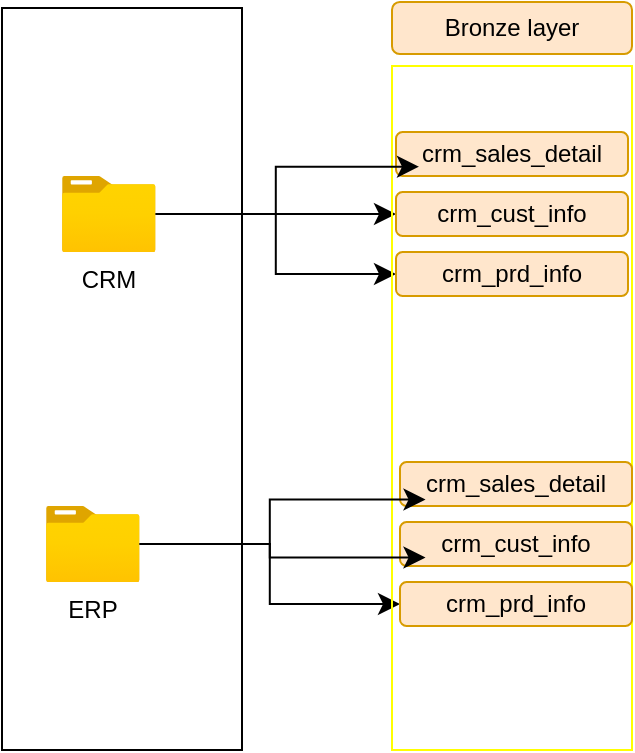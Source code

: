<mxfile version="28.0.7">
  <diagram name="Page-1" id="hui1EJ4zWyZHraNVzbfI">
    <mxGraphModel dx="693" dy="1116" grid="0" gridSize="10" guides="1" tooltips="1" connect="1" arrows="1" fold="1" page="0" pageScale="1" pageWidth="850" pageHeight="1100" math="0" shadow="0">
      <root>
        <mxCell id="0" />
        <mxCell id="1" parent="0" />
        <mxCell id="j9YtMtbXiyKIqVQSm7Ar-1" value="" style="rounded=0;whiteSpace=wrap;html=1;" vertex="1" parent="1">
          <mxGeometry x="203" y="-9" width="120" height="371" as="geometry" />
        </mxCell>
        <mxCell id="j9YtMtbXiyKIqVQSm7Ar-10" style="edgeStyle=none;curved=1;rounded=0;orthogonalLoop=1;jettySize=auto;html=1;fontSize=12;startSize=8;endSize=8;" edge="1" parent="1" source="j9YtMtbXiyKIqVQSm7Ar-2" target="j9YtMtbXiyKIqVQSm7Ar-6">
          <mxGeometry relative="1" as="geometry" />
        </mxCell>
        <mxCell id="j9YtMtbXiyKIqVQSm7Ar-16" style="edgeStyle=orthogonalEdgeStyle;rounded=0;orthogonalLoop=1;jettySize=auto;html=1;entryX=0;entryY=0.5;entryDx=0;entryDy=0;fontSize=12;startSize=8;endSize=8;" edge="1" parent="1" source="j9YtMtbXiyKIqVQSm7Ar-2" target="j9YtMtbXiyKIqVQSm7Ar-7">
          <mxGeometry relative="1" as="geometry" />
        </mxCell>
        <mxCell id="j9YtMtbXiyKIqVQSm7Ar-2" value="CRM" style="image;aspect=fixed;html=1;points=[];align=center;fontSize=12;image=img/lib/azure2/general/Folder_Blank.svg;" vertex="1" parent="1">
          <mxGeometry x="233" y="75" width="46.82" height="38" as="geometry" />
        </mxCell>
        <mxCell id="j9YtMtbXiyKIqVQSm7Ar-23" style="edgeStyle=orthogonalEdgeStyle;rounded=0;orthogonalLoop=1;jettySize=auto;html=1;fontSize=12;startSize=8;endSize=8;" edge="1" parent="1" source="j9YtMtbXiyKIqVQSm7Ar-3" target="j9YtMtbXiyKIqVQSm7Ar-19">
          <mxGeometry relative="1" as="geometry" />
        </mxCell>
        <mxCell id="j9YtMtbXiyKIqVQSm7Ar-3" value="ERP" style="image;aspect=fixed;html=1;points=[];align=center;fontSize=12;image=img/lib/azure2/general/Folder_Blank.svg;" vertex="1" parent="1">
          <mxGeometry x="225" y="240" width="46.82" height="38" as="geometry" />
        </mxCell>
        <mxCell id="j9YtMtbXiyKIqVQSm7Ar-4" value="" style="rounded=0;whiteSpace=wrap;html=1;movable=1;resizable=1;rotatable=1;deletable=1;editable=1;locked=0;connectable=1;fillColor=none;strokeColor=light-dark(#ffff00, #ededed);" vertex="1" parent="1">
          <mxGeometry x="398" y="20" width="120" height="342" as="geometry" />
        </mxCell>
        <mxCell id="j9YtMtbXiyKIqVQSm7Ar-5" value="crm_sales_detail" style="rounded=1;whiteSpace=wrap;html=1;fillColor=#ffe6cc;strokeColor=#d79b00;" vertex="1" parent="1">
          <mxGeometry x="400" y="53" width="116" height="22" as="geometry" />
        </mxCell>
        <mxCell id="j9YtMtbXiyKIqVQSm7Ar-6" value="crm_cust_info" style="rounded=1;whiteSpace=wrap;html=1;fillColor=#ffe6cc;strokeColor=#d79b00;" vertex="1" parent="1">
          <mxGeometry x="400" y="83" width="116" height="22" as="geometry" />
        </mxCell>
        <mxCell id="j9YtMtbXiyKIqVQSm7Ar-7" value="crm_prd_info" style="rounded=1;whiteSpace=wrap;html=1;fillColor=#ffe6cc;strokeColor=#d79b00;" vertex="1" parent="1">
          <mxGeometry x="400" y="113" width="116" height="22" as="geometry" />
        </mxCell>
        <mxCell id="j9YtMtbXiyKIqVQSm7Ar-15" style="edgeStyle=orthogonalEdgeStyle;rounded=0;orthogonalLoop=1;jettySize=auto;html=1;entryX=0.099;entryY=0.789;entryDx=0;entryDy=0;entryPerimeter=0;fontSize=12;startSize=8;endSize=8;" edge="1" parent="1" source="j9YtMtbXiyKIqVQSm7Ar-2" target="j9YtMtbXiyKIqVQSm7Ar-5">
          <mxGeometry relative="1" as="geometry" />
        </mxCell>
        <mxCell id="j9YtMtbXiyKIqVQSm7Ar-17" value="crm_sales_detail" style="rounded=1;whiteSpace=wrap;html=1;fillColor=#ffe6cc;strokeColor=#d79b00;" vertex="1" parent="1">
          <mxGeometry x="402" y="218" width="116" height="22" as="geometry" />
        </mxCell>
        <mxCell id="j9YtMtbXiyKIqVQSm7Ar-18" value="crm_cust_info" style="rounded=1;whiteSpace=wrap;html=1;fillColor=#ffe6cc;strokeColor=#d79b00;" vertex="1" parent="1">
          <mxGeometry x="402" y="248" width="116" height="22" as="geometry" />
        </mxCell>
        <mxCell id="j9YtMtbXiyKIqVQSm7Ar-19" value="crm_prd_info" style="rounded=1;whiteSpace=wrap;html=1;fillColor=#ffe6cc;strokeColor=#d79b00;" vertex="1" parent="1">
          <mxGeometry x="402" y="278" width="116" height="22" as="geometry" />
        </mxCell>
        <mxCell id="j9YtMtbXiyKIqVQSm7Ar-21" style="edgeStyle=orthogonalEdgeStyle;rounded=0;orthogonalLoop=1;jettySize=auto;html=1;entryX=0.11;entryY=0.808;entryDx=0;entryDy=0;entryPerimeter=0;fontSize=12;startSize=8;endSize=8;" edge="1" parent="1" source="j9YtMtbXiyKIqVQSm7Ar-3" target="j9YtMtbXiyKIqVQSm7Ar-18">
          <mxGeometry relative="1" as="geometry" />
        </mxCell>
        <mxCell id="j9YtMtbXiyKIqVQSm7Ar-22" style="edgeStyle=orthogonalEdgeStyle;rounded=0;orthogonalLoop=1;jettySize=auto;html=1;entryX=0.11;entryY=0.852;entryDx=0;entryDy=0;entryPerimeter=0;fontSize=12;startSize=8;endSize=8;" edge="1" parent="1" source="j9YtMtbXiyKIqVQSm7Ar-3" target="j9YtMtbXiyKIqVQSm7Ar-17">
          <mxGeometry relative="1" as="geometry" />
        </mxCell>
        <mxCell id="j9YtMtbXiyKIqVQSm7Ar-24" value="Bronze layer" style="rounded=1;whiteSpace=wrap;html=1;fillColor=#ffe6cc;strokeColor=#d79b00;" vertex="1" parent="1">
          <mxGeometry x="398" y="-12" width="120" height="26" as="geometry" />
        </mxCell>
      </root>
    </mxGraphModel>
  </diagram>
</mxfile>
